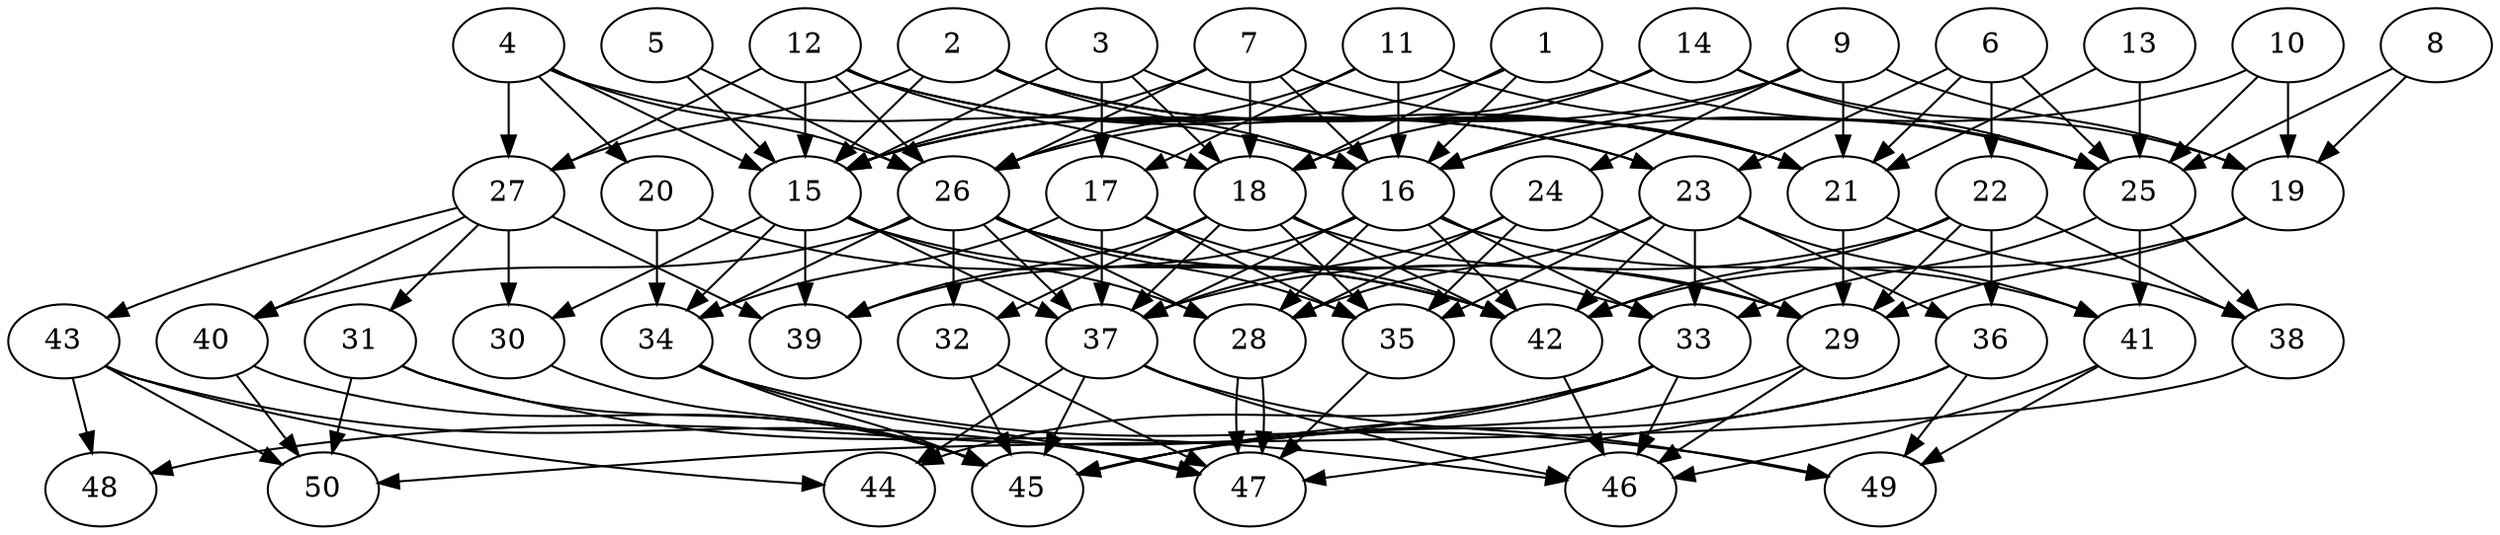 // DAG automatically generated by daggen at Thu Oct  3 14:07:58 2019
// ./daggen --dot -n 50 --ccr 0.4 --fat 0.7 --regular 0.9 --density 0.6 --mindata 5242880 --maxdata 52428800 
digraph G {
  1 [size="50854400", alpha="0.20", expect_size="20341760"] 
  1 -> 15 [size ="20341760"]
  1 -> 16 [size ="20341760"]
  1 -> 18 [size ="20341760"]
  1 -> 25 [size ="20341760"]
  2 [size="87843840", alpha="0.06", expect_size="35137536"] 
  2 -> 15 [size ="35137536"]
  2 -> 16 [size ="35137536"]
  2 -> 21 [size ="35137536"]
  2 -> 23 [size ="35137536"]
  2 -> 27 [size ="35137536"]
  3 [size="18278400", alpha="0.04", expect_size="7311360"] 
  3 -> 15 [size ="7311360"]
  3 -> 17 [size ="7311360"]
  3 -> 18 [size ="7311360"]
  3 -> 21 [size ="7311360"]
  4 [size="46213120", alpha="0.05", expect_size="18485248"] 
  4 -> 15 [size ="18485248"]
  4 -> 16 [size ="18485248"]
  4 -> 20 [size ="18485248"]
  4 -> 26 [size ="18485248"]
  4 -> 27 [size ="18485248"]
  5 [size="52945920", alpha="0.19", expect_size="21178368"] 
  5 -> 15 [size ="21178368"]
  5 -> 26 [size ="21178368"]
  6 [size="120309760", alpha="0.15", expect_size="48123904"] 
  6 -> 21 [size ="48123904"]
  6 -> 22 [size ="48123904"]
  6 -> 23 [size ="48123904"]
  6 -> 25 [size ="48123904"]
  7 [size="69672960", alpha="0.18", expect_size="27869184"] 
  7 -> 15 [size ="27869184"]
  7 -> 16 [size ="27869184"]
  7 -> 18 [size ="27869184"]
  7 -> 21 [size ="27869184"]
  7 -> 26 [size ="27869184"]
  8 [size="49218560", alpha="0.14", expect_size="19687424"] 
  8 -> 19 [size ="19687424"]
  8 -> 25 [size ="19687424"]
  9 [size="127306240", alpha="0.17", expect_size="50922496"] 
  9 -> 16 [size ="50922496"]
  9 -> 19 [size ="50922496"]
  9 -> 21 [size ="50922496"]
  9 -> 24 [size ="50922496"]
  9 -> 26 [size ="50922496"]
  10 [size="59617280", alpha="0.15", expect_size="23846912"] 
  10 -> 16 [size ="23846912"]
  10 -> 19 [size ="23846912"]
  10 -> 25 [size ="23846912"]
  11 [size="110958080", alpha="0.13", expect_size="44383232"] 
  11 -> 16 [size ="44383232"]
  11 -> 17 [size ="44383232"]
  11 -> 25 [size ="44383232"]
  11 -> 26 [size ="44383232"]
  12 [size="109199360", alpha="0.05", expect_size="43679744"] 
  12 -> 15 [size ="43679744"]
  12 -> 18 [size ="43679744"]
  12 -> 21 [size ="43679744"]
  12 -> 23 [size ="43679744"]
  12 -> 26 [size ="43679744"]
  12 -> 27 [size ="43679744"]
  13 [size="25786880", alpha="0.06", expect_size="10314752"] 
  13 -> 21 [size ="10314752"]
  13 -> 25 [size ="10314752"]
  14 [size="51084800", alpha="0.06", expect_size="20433920"] 
  14 -> 15 [size ="20433920"]
  14 -> 18 [size ="20433920"]
  14 -> 19 [size ="20433920"]
  14 -> 25 [size ="20433920"]
  15 [size="79257600", alpha="0.20", expect_size="31703040"] 
  15 -> 28 [size ="31703040"]
  15 -> 30 [size ="31703040"]
  15 -> 34 [size ="31703040"]
  15 -> 37 [size ="31703040"]
  15 -> 39 [size ="31703040"]
  15 -> 42 [size ="31703040"]
  16 [size="74329600", alpha="0.10", expect_size="29731840"] 
  16 -> 28 [size ="29731840"]
  16 -> 33 [size ="29731840"]
  16 -> 37 [size ="29731840"]
  16 -> 39 [size ="29731840"]
  16 -> 41 [size ="29731840"]
  16 -> 42 [size ="29731840"]
  17 [size="43891200", alpha="0.19", expect_size="17556480"] 
  17 -> 34 [size ="17556480"]
  17 -> 35 [size ="17556480"]
  17 -> 37 [size ="17556480"]
  17 -> 42 [size ="17556480"]
  18 [size="34626560", alpha="0.04", expect_size="13850624"] 
  18 -> 29 [size ="13850624"]
  18 -> 32 [size ="13850624"]
  18 -> 35 [size ="13850624"]
  18 -> 37 [size ="13850624"]
  18 -> 39 [size ="13850624"]
  18 -> 42 [size ="13850624"]
  19 [size="115911680", alpha="0.19", expect_size="46364672"] 
  19 -> 29 [size ="46364672"]
  19 -> 42 [size ="46364672"]
  20 [size="95357440", alpha="0.16", expect_size="38142976"] 
  20 -> 34 [size ="38142976"]
  20 -> 42 [size ="38142976"]
  21 [size="65405440", alpha="0.20", expect_size="26162176"] 
  21 -> 29 [size ="26162176"]
  21 -> 38 [size ="26162176"]
  22 [size="22026240", alpha="0.16", expect_size="8810496"] 
  22 -> 29 [size ="8810496"]
  22 -> 36 [size ="8810496"]
  22 -> 37 [size ="8810496"]
  22 -> 38 [size ="8810496"]
  22 -> 42 [size ="8810496"]
  23 [size="51824640", alpha="0.13", expect_size="20729856"] 
  23 -> 28 [size ="20729856"]
  23 -> 33 [size ="20729856"]
  23 -> 35 [size ="20729856"]
  23 -> 36 [size ="20729856"]
  23 -> 41 [size ="20729856"]
  23 -> 42 [size ="20729856"]
  24 [size="88616960", alpha="0.15", expect_size="35446784"] 
  24 -> 28 [size ="35446784"]
  24 -> 29 [size ="35446784"]
  24 -> 35 [size ="35446784"]
  24 -> 37 [size ="35446784"]
  25 [size="121515520", alpha="0.05", expect_size="48606208"] 
  25 -> 33 [size ="48606208"]
  25 -> 38 [size ="48606208"]
  25 -> 41 [size ="48606208"]
  26 [size="119424000", alpha="0.12", expect_size="47769600"] 
  26 -> 28 [size ="47769600"]
  26 -> 29 [size ="47769600"]
  26 -> 32 [size ="47769600"]
  26 -> 33 [size ="47769600"]
  26 -> 34 [size ="47769600"]
  26 -> 35 [size ="47769600"]
  26 -> 37 [size ="47769600"]
  26 -> 40 [size ="47769600"]
  27 [size="60387840", alpha="0.09", expect_size="24155136"] 
  27 -> 30 [size ="24155136"]
  27 -> 31 [size ="24155136"]
  27 -> 39 [size ="24155136"]
  27 -> 40 [size ="24155136"]
  27 -> 43 [size ="24155136"]
  28 [size="54712320", alpha="0.13", expect_size="21884928"] 
  28 -> 47 [size ="21884928"]
  28 -> 47 [size ="21884928"]
  29 [size="75842560", alpha="0.15", expect_size="30337024"] 
  29 -> 45 [size ="30337024"]
  29 -> 46 [size ="30337024"]
  30 [size="71459840", alpha="0.06", expect_size="28583936"] 
  30 -> 45 [size ="28583936"]
  31 [size="49658880", alpha="0.13", expect_size="19863552"] 
  31 -> 45 [size ="19863552"]
  31 -> 46 [size ="19863552"]
  31 -> 50 [size ="19863552"]
  32 [size="48184320", alpha="0.16", expect_size="19273728"] 
  32 -> 45 [size ="19273728"]
  32 -> 47 [size ="19273728"]
  33 [size="23813120", alpha="0.02", expect_size="9525248"] 
  33 -> 44 [size ="9525248"]
  33 -> 45 [size ="9525248"]
  33 -> 46 [size ="9525248"]
  33 -> 48 [size ="9525248"]
  34 [size="99678720", alpha="0.14", expect_size="39871488"] 
  34 -> 45 [size ="39871488"]
  34 -> 47 [size ="39871488"]
  34 -> 49 [size ="39871488"]
  35 [size="72962560", alpha="0.17", expect_size="29185024"] 
  35 -> 47 [size ="29185024"]
  36 [size="101463040", alpha="0.11", expect_size="40585216"] 
  36 -> 45 [size ="40585216"]
  36 -> 47 [size ="40585216"]
  36 -> 49 [size ="40585216"]
  37 [size="56460800", alpha="0.09", expect_size="22584320"] 
  37 -> 44 [size ="22584320"]
  37 -> 45 [size ="22584320"]
  37 -> 46 [size ="22584320"]
  37 -> 49 [size ="22584320"]
  38 [size="112478720", alpha="0.12", expect_size="44991488"] 
  38 -> 50 [size ="44991488"]
  39 [size="69706240", alpha="0.12", expect_size="27882496"] 
  40 [size="42339840", alpha="0.05", expect_size="16935936"] 
  40 -> 45 [size ="16935936"]
  40 -> 50 [size ="16935936"]
  41 [size="76894720", alpha="0.08", expect_size="30757888"] 
  41 -> 46 [size ="30757888"]
  41 -> 49 [size ="30757888"]
  42 [size="35287040", alpha="0.12", expect_size="14114816"] 
  42 -> 46 [size ="14114816"]
  43 [size="13614080", alpha="0.03", expect_size="5445632"] 
  43 -> 44 [size ="5445632"]
  43 -> 47 [size ="5445632"]
  43 -> 48 [size ="5445632"]
  43 -> 50 [size ="5445632"]
  44 [size="24552960", alpha="0.07", expect_size="9821184"] 
  45 [size="106086400", alpha="0.09", expect_size="42434560"] 
  46 [size="88432640", alpha="0.09", expect_size="35373056"] 
  47 [size="32814080", alpha="0.16", expect_size="13125632"] 
  48 [size="87982080", alpha="0.12", expect_size="35192832"] 
  49 [size="39528960", alpha="0.17", expect_size="15811584"] 
  50 [size="108224000", alpha="0.13", expect_size="43289600"] 
}
